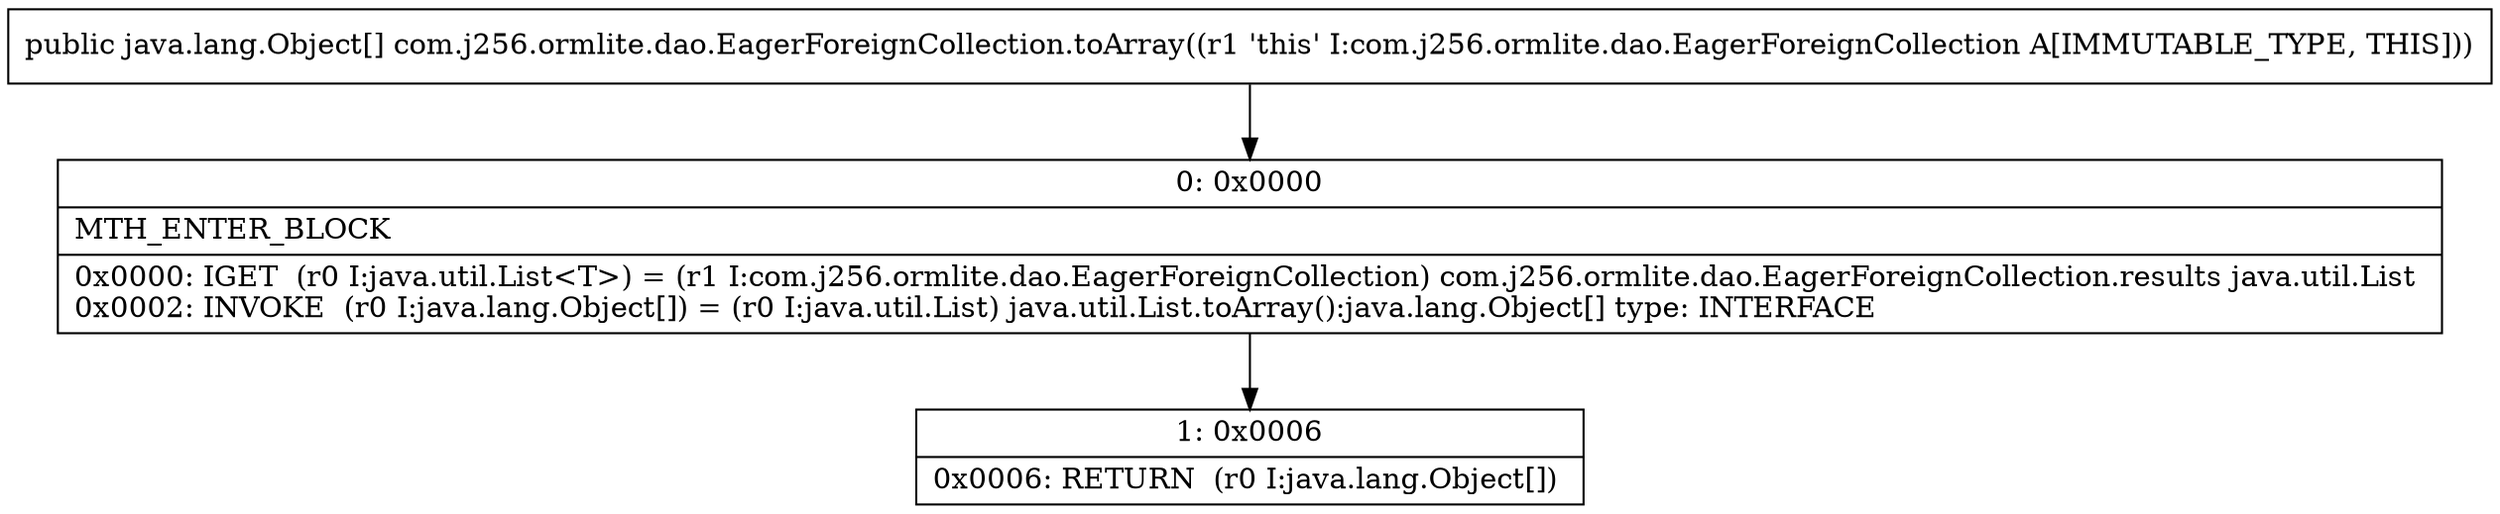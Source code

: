 digraph "CFG forcom.j256.ormlite.dao.EagerForeignCollection.toArray()[Ljava\/lang\/Object;" {
Node_0 [shape=record,label="{0\:\ 0x0000|MTH_ENTER_BLOCK\l|0x0000: IGET  (r0 I:java.util.List\<T\>) = (r1 I:com.j256.ormlite.dao.EagerForeignCollection) com.j256.ormlite.dao.EagerForeignCollection.results java.util.List \l0x0002: INVOKE  (r0 I:java.lang.Object[]) = (r0 I:java.util.List) java.util.List.toArray():java.lang.Object[] type: INTERFACE \l}"];
Node_1 [shape=record,label="{1\:\ 0x0006|0x0006: RETURN  (r0 I:java.lang.Object[]) \l}"];
MethodNode[shape=record,label="{public java.lang.Object[] com.j256.ormlite.dao.EagerForeignCollection.toArray((r1 'this' I:com.j256.ormlite.dao.EagerForeignCollection A[IMMUTABLE_TYPE, THIS])) }"];
MethodNode -> Node_0;
Node_0 -> Node_1;
}

